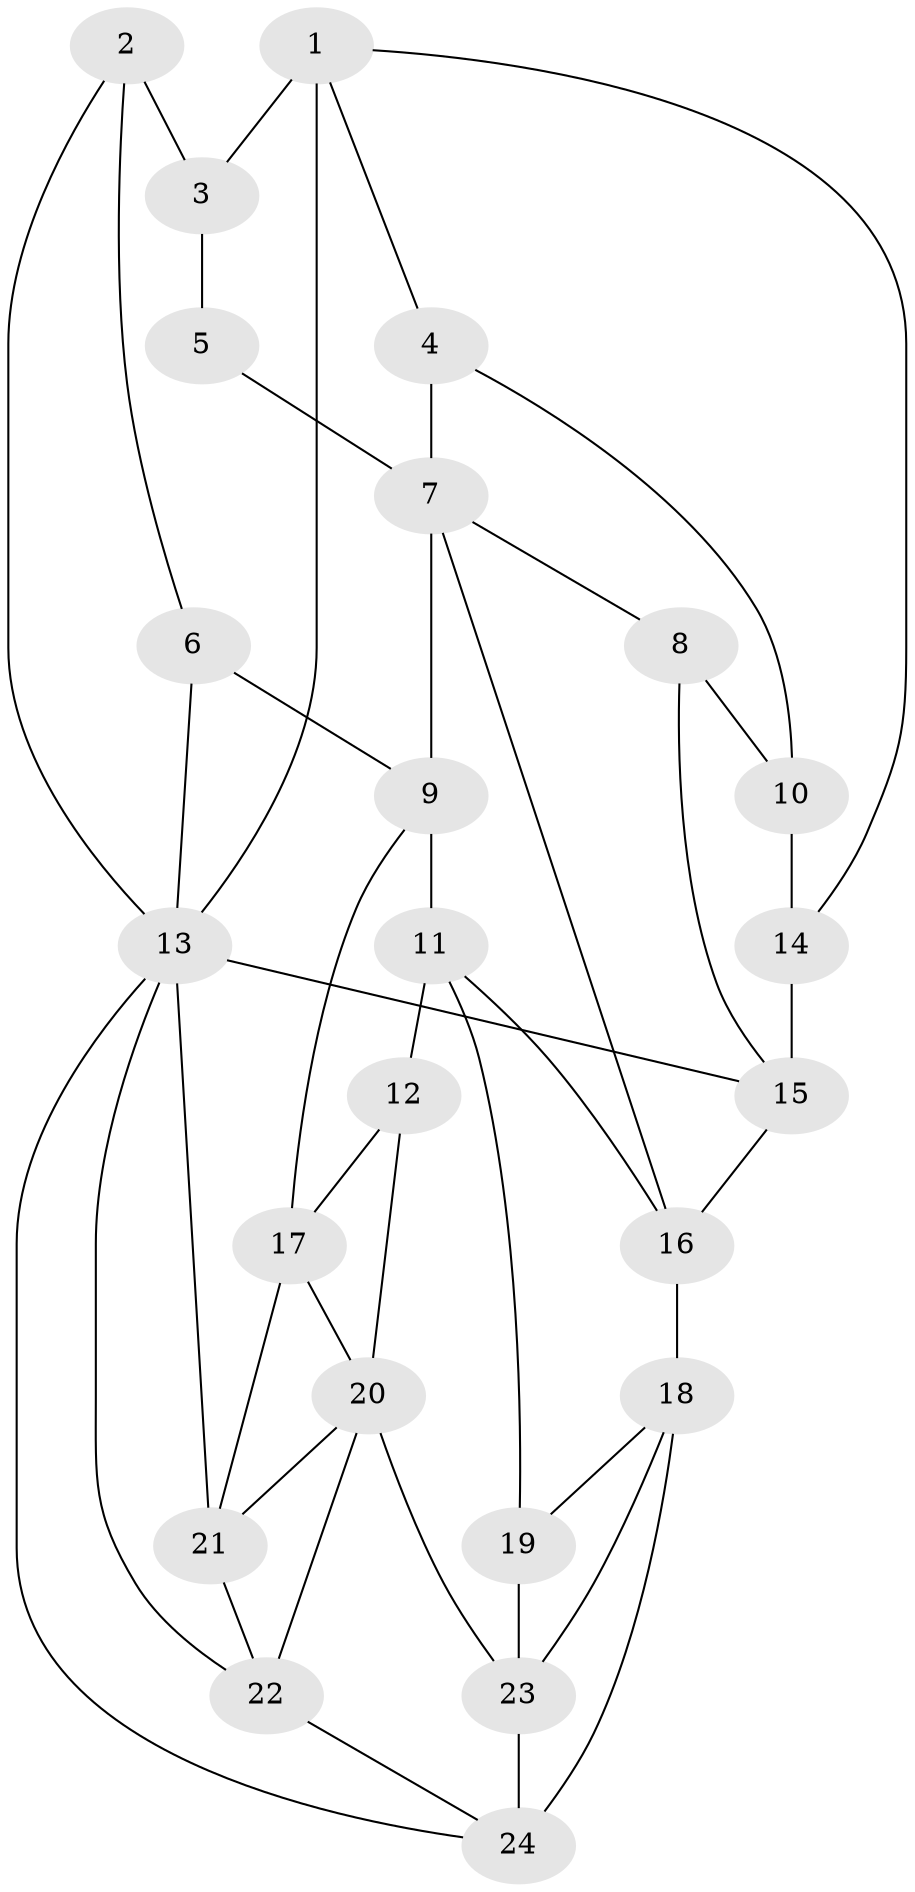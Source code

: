 // original degree distribution, {3: 0.02631578947368421, 4: 0.2631578947368421, 6: 0.23684210526315788, 5: 0.47368421052631576}
// Generated by graph-tools (version 1.1) at 2025/38/03/04/25 23:38:36]
// undirected, 24 vertices, 45 edges
graph export_dot {
  node [color=gray90,style=filled];
  1;
  2;
  3;
  4;
  5;
  6;
  7;
  8;
  9;
  10;
  11;
  12;
  13;
  14;
  15;
  16;
  17;
  18;
  19;
  20;
  21;
  22;
  23;
  24;
  1 -- 3 [weight=1.0];
  1 -- 4 [weight=1.0];
  1 -- 13 [weight=2.0];
  1 -- 14 [weight=1.0];
  2 -- 3 [weight=2.0];
  2 -- 6 [weight=1.0];
  2 -- 13 [weight=1.0];
  3 -- 5 [weight=2.0];
  4 -- 7 [weight=1.0];
  4 -- 10 [weight=1.0];
  5 -- 7 [weight=2.0];
  6 -- 9 [weight=2.0];
  6 -- 13 [weight=1.0];
  7 -- 8 [weight=1.0];
  7 -- 9 [weight=1.0];
  7 -- 16 [weight=1.0];
  8 -- 10 [weight=1.0];
  8 -- 15 [weight=1.0];
  9 -- 11 [weight=1.0];
  9 -- 17 [weight=2.0];
  10 -- 14 [weight=2.0];
  11 -- 12 [weight=2.0];
  11 -- 16 [weight=1.0];
  11 -- 19 [weight=1.0];
  12 -- 17 [weight=1.0];
  12 -- 20 [weight=1.0];
  13 -- 15 [weight=1.0];
  13 -- 21 [weight=1.0];
  13 -- 22 [weight=1.0];
  13 -- 24 [weight=1.0];
  14 -- 15 [weight=2.0];
  15 -- 16 [weight=2.0];
  16 -- 18 [weight=2.0];
  17 -- 20 [weight=1.0];
  17 -- 21 [weight=1.0];
  18 -- 19 [weight=1.0];
  18 -- 23 [weight=1.0];
  18 -- 24 [weight=1.0];
  19 -- 23 [weight=2.0];
  20 -- 21 [weight=1.0];
  20 -- 22 [weight=1.0];
  20 -- 23 [weight=1.0];
  21 -- 22 [weight=1.0];
  22 -- 24 [weight=1.0];
  23 -- 24 [weight=2.0];
}
